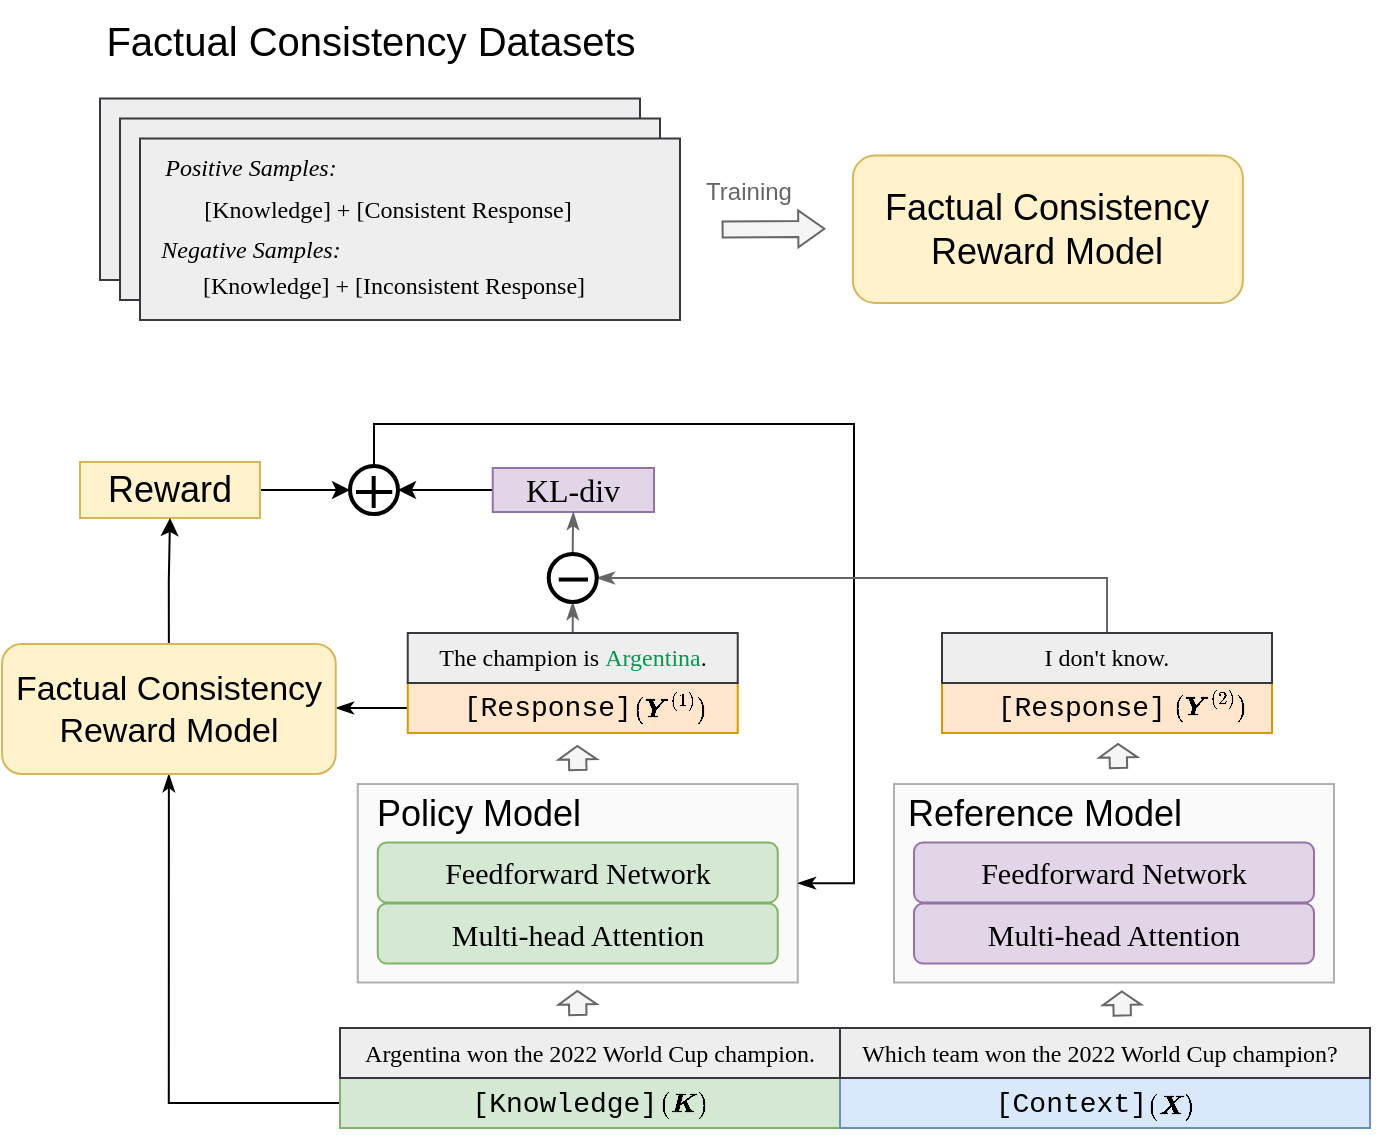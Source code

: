 <mxfile version="21.3.8" type="github">
  <diagram name="Page-1" id="7wC7hmL37pKosh5_3M5G">
    <mxGraphModel dx="1284" dy="295" grid="1" gridSize="10" guides="1" tooltips="1" connect="1" arrows="1" fold="1" page="1" pageScale="1" pageWidth="850" pageHeight="1100" math="1" shadow="0">
      <root>
        <mxCell id="0" />
        <mxCell id="1" parent="0" />
        <mxCell id="U5F7xQGnL32-fihAAhYg-54" style="edgeStyle=orthogonalEdgeStyle;rounded=0;orthogonalLoop=1;jettySize=auto;html=1;exitX=1;exitY=0.5;exitDx=0;exitDy=0;entryX=0;entryY=0.5;entryDx=0;entryDy=0;" edge="1" parent="1" source="4u2AF7FJxZ9QzFyWI-jE-15" target="CZVFG8hrNlgNmazYNYvc-32">
          <mxGeometry relative="1" as="geometry" />
        </mxCell>
        <mxCell id="4u2AF7FJxZ9QzFyWI-jE-15" value="&lt;font face=&quot;Helvetica&quot; style=&quot;font-size: 18px;&quot;&gt;Reward&lt;/font&gt;" style="rounded=0;whiteSpace=wrap;html=1;fillColor=#fff2cc;strokeColor=#d6b656;fontFamily=Verdana;fontStyle=0" parent="1" vertex="1">
          <mxGeometry x="-777" y="929" width="90" height="28" as="geometry" />
        </mxCell>
        <mxCell id="CZVFG8hrNlgNmazYNYvc-30" style="edgeStyle=orthogonalEdgeStyle;rounded=0;orthogonalLoop=1;jettySize=auto;html=1;exitX=1;exitY=0.5;exitDx=0;exitDy=0;fontFamily=Verdana;fontStyle=0" parent="1" edge="1">
          <mxGeometry relative="1" as="geometry">
            <mxPoint x="-630" y="941" as="targetPoint" />
            <mxPoint x="-620" y="939" as="sourcePoint" />
          </mxGeometry>
        </mxCell>
        <mxCell id="U5F7xQGnL32-fihAAhYg-57" style="edgeStyle=orthogonalEdgeStyle;rounded=0;orthogonalLoop=1;jettySize=auto;html=1;exitX=0.5;exitY=0;exitDx=0;exitDy=0;entryX=1;entryY=0.5;entryDx=0;entryDy=0;endArrow=classicThin;endFill=1;" edge="1" parent="1" source="CZVFG8hrNlgNmazYNYvc-32" target="U5F7xQGnL32-fihAAhYg-36">
          <mxGeometry relative="1" as="geometry">
            <mxPoint x="-636" y="931" as="sourcePoint" />
            <mxPoint x="-413.13" y="1139.625" as="targetPoint" />
            <Array as="points">
              <mxPoint x="-630" y="931" />
              <mxPoint x="-630" y="910" />
              <mxPoint x="-390" y="910" />
              <mxPoint x="-390" y="1140" />
            </Array>
          </mxGeometry>
        </mxCell>
        <mxCell id="CZVFG8hrNlgNmazYNYvc-32" value="" style="ellipse;whiteSpace=wrap;html=1;aspect=fixed;strokeWidth=2;fontFamily=Verdana;fontStyle=0" parent="1" vertex="1">
          <mxGeometry x="-642" y="931" width="24" height="24" as="geometry" />
        </mxCell>
        <mxCell id="CZVFG8hrNlgNmazYNYvc-33" value="" style="endArrow=none;html=1;rounded=0;strokeWidth=2;fontFamily=Verdana;fontStyle=0" parent="1" edge="1">
          <mxGeometry width="50" height="50" relative="1" as="geometry">
            <mxPoint x="-639" y="944" as="sourcePoint" />
            <mxPoint x="-620.87" y="944" as="targetPoint" />
          </mxGeometry>
        </mxCell>
        <mxCell id="CZVFG8hrNlgNmazYNYvc-34" value="" style="endArrow=none;html=1;rounded=0;strokeWidth=2;fontFamily=Verdana;fontStyle=0" parent="1" edge="1">
          <mxGeometry width="50" height="50" relative="1" as="geometry">
            <mxPoint x="-630.17" y="936" as="sourcePoint" />
            <mxPoint x="-630.17" y="952" as="targetPoint" />
          </mxGeometry>
        </mxCell>
        <mxCell id="U5F7xQGnL32-fihAAhYg-53" style="edgeStyle=orthogonalEdgeStyle;rounded=0;orthogonalLoop=1;jettySize=auto;html=1;exitX=0;exitY=0.5;exitDx=0;exitDy=0;entryX=1;entryY=0.5;entryDx=0;entryDy=0;" edge="1" parent="1" source="CZVFG8hrNlgNmazYNYvc-40" target="CZVFG8hrNlgNmazYNYvc-32">
          <mxGeometry relative="1" as="geometry" />
        </mxCell>
        <mxCell id="CZVFG8hrNlgNmazYNYvc-40" value="&lt;font style=&quot;font-size: 16px;&quot;&gt;KL-div&lt;/font&gt;" style="rounded=0;whiteSpace=wrap;html=1;fillColor=#e1d5e7;strokeColor=#9673a6;fontFamily=Verdana;fontStyle=0" parent="1" vertex="1">
          <mxGeometry x="-570.63" y="932" width="80.63" height="22" as="geometry" />
        </mxCell>
        <mxCell id="U5F7xQGnL32-fihAAhYg-55" style="edgeStyle=orthogonalEdgeStyle;rounded=0;orthogonalLoop=1;jettySize=auto;html=1;exitX=0;exitY=0.5;exitDx=0;exitDy=0;entryX=0.5;entryY=1;entryDx=0;entryDy=0;endArrow=classicThin;endFill=1;" edge="1" parent="1" source="U5F7xQGnL32-fihAAhYg-1" target="U5F7xQGnL32-fihAAhYg-61">
          <mxGeometry relative="1" as="geometry">
            <mxPoint x="-766.435" y="1071" as="targetPoint" />
          </mxGeometry>
        </mxCell>
        <mxCell id="U5F7xQGnL32-fihAAhYg-1" value="&lt;span style=&quot;font-size: 14px;&quot;&gt;[&lt;span style=&quot;font-size: 14px;&quot;&gt;&lt;font style=&quot;font-size: 14px;&quot;&gt;Knowledge&lt;/font&gt;&lt;/span&gt;]&amp;nbsp; &amp;nbsp;&lt;/span&gt;" style="rounded=0;whiteSpace=wrap;html=1;fontSize=14;fontFamily=Courier New;fillColor=#d5e8d4;strokeColor=#82b366;fontStyle=0" vertex="1" parent="1">
          <mxGeometry x="-647" y="1237" width="250" height="25" as="geometry" />
        </mxCell>
        <mxCell id="U5F7xQGnL32-fihAAhYg-2" value="[&lt;span style=&quot;font-size: 14px;&quot;&gt;&lt;font style=&quot;font-size: 14px;&quot;&gt;Context&lt;/font&gt;&lt;/span&gt;]&amp;nbsp; &amp;nbsp;&amp;nbsp;" style="rounded=0;whiteSpace=wrap;html=1;fontSize=14;fontFamily=Courier New;fillColor=#dae8fc;strokeColor=#6c8ebf;fontStyle=0" vertex="1" parent="1">
          <mxGeometry x="-397" y="1237" width="265" height="25" as="geometry" />
        </mxCell>
        <mxCell id="U5F7xQGnL32-fihAAhYg-3" value="[&lt;span style=&quot;font-size: 14px;&quot;&gt;&lt;font style=&quot;font-size: 14px;&quot;&gt;Response&lt;/font&gt;&lt;/span&gt;]&amp;nbsp; &amp;nbsp;" style="rounded=0;whiteSpace=wrap;html=1;fontSize=14;fontFamily=Courier New;fillColor=#ffe6cc;strokeColor=#d79b00;fontStyle=0" vertex="1" parent="1">
          <mxGeometry x="-346" y="1039.5" width="165" height="25" as="geometry" />
        </mxCell>
        <mxCell id="U5F7xQGnL32-fihAAhYg-5" value="&lt;i style=&quot;--tw-border-spacing-x: 0; --tw-border-spacing-y: 0; --tw-translate-x: 0; --tw-translate-y: 0; --tw-rotate: 0; --tw-skew-x: 0; --tw-skew-y: 0; --tw-scale-x: 1; --tw-scale-y: 1; --tw-pan-x: ; --tw-pan-y: ; --tw-pinch-zoom: ; --tw-scroll-snap-strictness: proximity; --tw-ordinal: ; --tw-slashed-zero: ; --tw-numeric-figure: ; --tw-numeric-spacing: ; --tw-numeric-fraction: ; --tw-ring-inset: ; --tw-ring-offset-width: 0px; --tw-ring-offset-color: #fff; --tw-ring-color: rgb(59 130 246 / 0.5); --tw-ring-offset-shadow: 0 0 #0000; --tw-ring-shadow: 0 0 #0000; --tw-shadow: 0 0 #0000; --tw-shadow-colored: 0 0 #0000; --tw-blur: ; --tw-brightness: ; --tw-contrast: ; --tw-grayscale: ; --tw-hue-rotate: ; --tw-invert: ; --tw-saturate: ; --tw-sepia: ; --tw-drop-shadow: ; --tw-backdrop-blur: ; --tw-backdrop-brightness: ; --tw-backdrop-contrast: ; --tw-backdrop-grayscale: ; --tw-backdrop-hue-rotate: ; --tw-backdrop-invert: ; --tw-backdrop-opacity: ; --tw-backdrop-saturate: ; --tw-backdrop-sepia: ; border-color: var(--border-color); font-family: &amp;quot;Times New Roman&amp;quot;; font-weight: 700;&quot;&gt;&lt;font style=&quot;font-size: 13px;&quot;&gt;$$(\boldsymbol X)$$&lt;/font&gt;&lt;/i&gt;" style="text;html=1;align=center;verticalAlign=middle;resizable=0;points=[];autosize=1;strokeColor=none;fillColor=none;" vertex="1" parent="1">
          <mxGeometry x="-297.25" y="1234.5" width="130" height="30" as="geometry" />
        </mxCell>
        <mxCell id="U5F7xQGnL32-fihAAhYg-6" value="&lt;i style=&quot;--tw-border-spacing-x: 0; --tw-border-spacing-y: 0; --tw-translate-x: 0; --tw-translate-y: 0; --tw-rotate: 0; --tw-skew-x: 0; --tw-skew-y: 0; --tw-scale-x: 1; --tw-scale-y: 1; --tw-pan-x: ; --tw-pan-y: ; --tw-pinch-zoom: ; --tw-scroll-snap-strictness: proximity; --tw-ordinal: ; --tw-slashed-zero: ; --tw-numeric-figure: ; --tw-numeric-spacing: ; --tw-numeric-fraction: ; --tw-ring-inset: ; --tw-ring-offset-width: 0px; --tw-ring-offset-color: #fff; --tw-ring-color: rgb(59 130 246 / 0.5); --tw-ring-offset-shadow: 0 0 #0000; --tw-ring-shadow: 0 0 #0000; --tw-shadow: 0 0 #0000; --tw-shadow-colored: 0 0 #0000; --tw-blur: ; --tw-brightness: ; --tw-contrast: ; --tw-grayscale: ; --tw-hue-rotate: ; --tw-invert: ; --tw-saturate: ; --tw-sepia: ; --tw-drop-shadow: ; --tw-backdrop-blur: ; --tw-backdrop-brightness: ; --tw-backdrop-contrast: ; --tw-backdrop-grayscale: ; --tw-backdrop-hue-rotate: ; --tw-backdrop-invert: ; --tw-backdrop-opacity: ; --tw-backdrop-saturate: ; --tw-backdrop-sepia: ; border-color: var(--border-color); font-family: &amp;quot;Times New Roman&amp;quot;; font-weight: 700;&quot;&gt;&lt;font style=&quot;font-size: 13px;&quot;&gt;$$(\boldsymbol&amp;nbsp; Y^{(2)})$$&lt;/font&gt;&lt;/i&gt;" style="text;html=1;align=center;verticalAlign=middle;resizable=0;points=[];autosize=1;strokeColor=none;fillColor=none;" vertex="1" parent="1">
          <mxGeometry x="-297.25" y="1036" width="170" height="30" as="geometry" />
        </mxCell>
        <mxCell id="U5F7xQGnL32-fihAAhYg-7" value="&lt;font face=&quot;Times New Roman&quot; style=&quot;font-size: 12px;&quot;&gt;Which team won the 2022 World Cup champion?&lt;/font&gt;" style="rounded=0;whiteSpace=wrap;html=1;fontSize=14;fontFamily=Courier New;fillColor=#eeeeee;strokeColor=#36393d;fontStyle=0;" vertex="1" parent="1">
          <mxGeometry x="-402" y="1212" width="270" height="25" as="geometry" />
        </mxCell>
        <mxCell id="U5F7xQGnL32-fihAAhYg-49" style="edgeStyle=orthogonalEdgeStyle;rounded=0;orthogonalLoop=1;jettySize=auto;html=1;exitX=0.5;exitY=0;exitDx=0;exitDy=0;entryX=1;entryY=0.5;entryDx=0;entryDy=0;endArrow=classicThin;endFill=1;strokeColor=#666666;" edge="1" parent="1" source="U5F7xQGnL32-fihAAhYg-8" target="U5F7xQGnL32-fihAAhYg-33">
          <mxGeometry relative="1" as="geometry" />
        </mxCell>
        <mxCell id="U5F7xQGnL32-fihAAhYg-8" value="&lt;font face=&quot;Times New Roman&quot;&gt;&lt;span style=&quot;font-size: 12px;&quot;&gt;I don&#39;t know.&lt;/span&gt;&lt;/font&gt;" style="rounded=0;whiteSpace=wrap;html=1;fontSize=14;fontFamily=Courier New;fillColor=#eeeeee;strokeColor=#36393d;fontStyle=0;" vertex="1" parent="1">
          <mxGeometry x="-346" y="1014.5" width="165" height="25" as="geometry" />
        </mxCell>
        <mxCell id="U5F7xQGnL32-fihAAhYg-9" value="&lt;font face=&quot;Times New Roman&quot; style=&quot;font-size: 12px;&quot;&gt;Argentina won the 2022 World Cup champion.&lt;/font&gt;" style="rounded=0;whiteSpace=wrap;html=1;fontSize=14;fontFamily=Courier New;fillColor=#eeeeee;strokeColor=#36393d;fontStyle=0;" vertex="1" parent="1">
          <mxGeometry x="-647" y="1212" width="250" height="25" as="geometry" />
        </mxCell>
        <mxCell id="U5F7xQGnL32-fihAAhYg-12" value="&lt;i style=&quot;--tw-border-spacing-x: 0; --tw-border-spacing-y: 0; --tw-translate-x: 0; --tw-translate-y: 0; --tw-rotate: 0; --tw-skew-x: 0; --tw-skew-y: 0; --tw-scale-x: 1; --tw-scale-y: 1; --tw-pan-x: ; --tw-pan-y: ; --tw-pinch-zoom: ; --tw-scroll-snap-strictness: proximity; --tw-ordinal: ; --tw-slashed-zero: ; --tw-numeric-figure: ; --tw-numeric-spacing: ; --tw-numeric-fraction: ; --tw-ring-inset: ; --tw-ring-offset-width: 0px; --tw-ring-offset-color: #fff; --tw-ring-color: rgb(59 130 246 / 0.5); --tw-ring-offset-shadow: 0 0 #0000; --tw-ring-shadow: 0 0 #0000; --tw-shadow: 0 0 #0000; --tw-shadow-colored: 0 0 #0000; --tw-blur: ; --tw-brightness: ; --tw-contrast: ; --tw-grayscale: ; --tw-hue-rotate: ; --tw-invert: ; --tw-saturate: ; --tw-sepia: ; --tw-drop-shadow: ; --tw-backdrop-blur: ; --tw-backdrop-brightness: ; --tw-backdrop-contrast: ; --tw-backdrop-grayscale: ; --tw-backdrop-hue-rotate: ; --tw-backdrop-invert: ; --tw-backdrop-opacity: ; --tw-backdrop-saturate: ; --tw-backdrop-sepia: ; border-color: var(--border-color); font-family: &amp;quot;Times New Roman&amp;quot;; font-weight: 700;&quot;&gt;&lt;font style=&quot;--tw-border-spacing-x: 0; --tw-border-spacing-y: 0; --tw-translate-x: 0; --tw-translate-y: 0; --tw-rotate: 0; --tw-skew-x: 0; --tw-skew-y: 0; --tw-scale-x: 1; --tw-scale-y: 1; --tw-pan-x: ; --tw-pan-y: ; --tw-pinch-zoom: ; --tw-scroll-snap-strictness: proximity; --tw-ordinal: ; --tw-slashed-zero: ; --tw-numeric-figure: ; --tw-numeric-spacing: ; --tw-numeric-fraction: ; --tw-ring-inset: ; --tw-ring-offset-width: 0px; --tw-ring-offset-color: #fff; --tw-ring-color: rgb(59 130 246 / 0.5); --tw-ring-offset-shadow: 0 0 #0000; --tw-ring-shadow: 0 0 #0000; --tw-shadow: 0 0 #0000; --tw-shadow-colored: 0 0 #0000; --tw-blur: ; --tw-brightness: ; --tw-contrast: ; --tw-grayscale: ; --tw-hue-rotate: ; --tw-invert: ; --tw-saturate: ; --tw-sepia: ; --tw-drop-shadow: ; --tw-backdrop-blur: ; --tw-backdrop-brightness: ; --tw-backdrop-contrast: ; --tw-backdrop-grayscale: ; --tw-backdrop-hue-rotate: ; --tw-backdrop-invert: ; --tw-backdrop-opacity: ; --tw-backdrop-saturate: ; --tw-backdrop-sepia: ; border-color: var(--border-color); font-size: 13px;&quot;&gt;$$(\boldsymbol K)$$&lt;/font&gt;&lt;/i&gt;" style="text;html=1;align=center;verticalAlign=middle;resizable=0;points=[];autosize=1;strokeColor=none;fillColor=none;" vertex="1" parent="1">
          <mxGeometry x="-540" y="1233.5" width="130" height="30" as="geometry" />
        </mxCell>
        <mxCell id="U5F7xQGnL32-fihAAhYg-24" value="&lt;font style=&quot;font-size: 20px;&quot;&gt;Factual Consistency Datasets&lt;/font&gt;" style="text;html=1;align=center;verticalAlign=middle;resizable=0;points=[];autosize=1;strokeColor=none;fillColor=none;" vertex="1" parent="1">
          <mxGeometry x="-777" y="698" width="290" height="40" as="geometry" />
        </mxCell>
        <mxCell id="U5F7xQGnL32-fihAAhYg-25" value="" style="rounded=0;whiteSpace=wrap;html=1;fillColor=#eeeeee;strokeColor=#36393d;" vertex="1" parent="1">
          <mxGeometry x="-767" y="747.25" width="270" height="90.75" as="geometry" />
        </mxCell>
        <mxCell id="U5F7xQGnL32-fihAAhYg-56" style="edgeStyle=orthogonalEdgeStyle;rounded=0;orthogonalLoop=1;jettySize=auto;html=1;exitX=0;exitY=0.5;exitDx=0;exitDy=0;entryX=1;entryY=0.5;entryDx=0;entryDy=0;endArrow=classicThin;endFill=1;" edge="1" parent="1" source="U5F7xQGnL32-fihAAhYg-28" target="U5F7xQGnL32-fihAAhYg-61">
          <mxGeometry relative="1" as="geometry">
            <mxPoint x="-648" y="1052" as="targetPoint" />
          </mxGeometry>
        </mxCell>
        <mxCell id="U5F7xQGnL32-fihAAhYg-28" value="[&lt;span style=&quot;font-size: 14px;&quot;&gt;&lt;font style=&quot;font-size: 14px;&quot;&gt;Response&lt;/font&gt;&lt;/span&gt;]&amp;nbsp; &amp;nbsp;" style="rounded=0;whiteSpace=wrap;html=1;fontSize=14;fontFamily=Courier New;fillColor=#ffe6cc;strokeColor=#d79b00;fontStyle=0" vertex="1" parent="1">
          <mxGeometry x="-613.13" y="1039.5" width="165" height="25" as="geometry" />
        </mxCell>
        <mxCell id="U5F7xQGnL32-fihAAhYg-29" value="&lt;i style=&quot;--tw-border-spacing-x: 0; --tw-border-spacing-y: 0; --tw-translate-x: 0; --tw-translate-y: 0; --tw-rotate: 0; --tw-skew-x: 0; --tw-skew-y: 0; --tw-scale-x: 1; --tw-scale-y: 1; --tw-pan-x: ; --tw-pan-y: ; --tw-pinch-zoom: ; --tw-scroll-snap-strictness: proximity; --tw-ordinal: ; --tw-slashed-zero: ; --tw-numeric-figure: ; --tw-numeric-spacing: ; --tw-numeric-fraction: ; --tw-ring-inset: ; --tw-ring-offset-width: 0px; --tw-ring-offset-color: #fff; --tw-ring-color: rgb(59 130 246 / 0.5); --tw-ring-offset-shadow: 0 0 #0000; --tw-ring-shadow: 0 0 #0000; --tw-shadow: 0 0 #0000; --tw-shadow-colored: 0 0 #0000; --tw-blur: ; --tw-brightness: ; --tw-contrast: ; --tw-grayscale: ; --tw-hue-rotate: ; --tw-invert: ; --tw-saturate: ; --tw-sepia: ; --tw-drop-shadow: ; --tw-backdrop-blur: ; --tw-backdrop-brightness: ; --tw-backdrop-contrast: ; --tw-backdrop-grayscale: ; --tw-backdrop-hue-rotate: ; --tw-backdrop-invert: ; --tw-backdrop-opacity: ; --tw-backdrop-saturate: ; --tw-backdrop-sepia: ; border-color: var(--border-color); font-family: &amp;quot;Times New Roman&amp;quot;; font-weight: 700;&quot;&gt;&lt;font style=&quot;font-size: 13px;&quot;&gt;$$(\boldsymbol&amp;nbsp; Y^{(1)})$$&lt;/font&gt;&lt;/i&gt;" style="text;html=1;align=center;verticalAlign=middle;resizable=0;points=[];autosize=1;strokeColor=none;fillColor=none;" vertex="1" parent="1">
          <mxGeometry x="-567" y="1037" width="170" height="30" as="geometry" />
        </mxCell>
        <mxCell id="U5F7xQGnL32-fihAAhYg-48" style="edgeStyle=orthogonalEdgeStyle;rounded=0;orthogonalLoop=1;jettySize=auto;html=1;exitX=0.5;exitY=0;exitDx=0;exitDy=0;entryX=0.5;entryY=1;entryDx=0;entryDy=0;endArrow=classicThin;endFill=1;strokeColor=#666666;" edge="1" parent="1" source="U5F7xQGnL32-fihAAhYg-30" target="U5F7xQGnL32-fihAAhYg-33">
          <mxGeometry relative="1" as="geometry" />
        </mxCell>
        <mxCell id="U5F7xQGnL32-fihAAhYg-30" value="&lt;font face=&quot;Times New Roman&quot; style=&quot;font-size: 12px;&quot;&gt;&lt;font style=&quot;font-size: 12px;&quot;&gt;The champion is&amp;nbsp;&lt;/font&gt;&lt;font style=&quot;font-size: 12px;&quot;&gt;&lt;font color=&quot;#00994d&quot;&gt;Argentina&lt;/font&gt;.&lt;/font&gt;&lt;/font&gt;" style="rounded=0;whiteSpace=wrap;html=1;fontSize=14;fontFamily=Courier New;fillColor=#eeeeee;strokeColor=#36393d;fontStyle=0;" vertex="1" parent="1">
          <mxGeometry x="-613.13" y="1014.5" width="165" height="25" as="geometry" />
        </mxCell>
        <mxCell id="U5F7xQGnL32-fihAAhYg-32" style="edgeStyle=orthogonalEdgeStyle;rounded=0;orthogonalLoop=1;jettySize=auto;html=1;exitX=1;exitY=0.5;exitDx=0;exitDy=0;fontFamily=Verdana;fontStyle=0" edge="1" parent="1">
          <mxGeometry relative="1" as="geometry">
            <mxPoint x="-527.63" y="988" as="targetPoint" />
            <mxPoint x="-517.63" y="986" as="sourcePoint" />
          </mxGeometry>
        </mxCell>
        <mxCell id="U5F7xQGnL32-fihAAhYg-50" style="edgeStyle=orthogonalEdgeStyle;rounded=0;orthogonalLoop=1;jettySize=auto;html=1;exitX=0.5;exitY=0;exitDx=0;exitDy=0;entryX=0.5;entryY=1;entryDx=0;entryDy=0;strokeColor=#666666;endArrow=classicThin;endFill=1;" edge="1" parent="1" source="U5F7xQGnL32-fihAAhYg-33" target="CZVFG8hrNlgNmazYNYvc-40">
          <mxGeometry relative="1" as="geometry">
            <Array as="points">
              <mxPoint x="-531" y="966" />
            </Array>
          </mxGeometry>
        </mxCell>
        <mxCell id="U5F7xQGnL32-fihAAhYg-33" value="" style="ellipse;whiteSpace=wrap;html=1;aspect=fixed;strokeWidth=2;fontFamily=Verdana;fontStyle=0" vertex="1" parent="1">
          <mxGeometry x="-542.63" y="975" width="24" height="24" as="geometry" />
        </mxCell>
        <mxCell id="U5F7xQGnL32-fihAAhYg-34" value="" style="endArrow=none;html=1;rounded=0;strokeWidth=2;fontFamily=Verdana;fontStyle=0" edge="1" parent="1">
          <mxGeometry width="50" height="50" relative="1" as="geometry">
            <mxPoint x="-537.63" y="987.77" as="sourcePoint" />
            <mxPoint x="-523" y="987.77" as="targetPoint" />
          </mxGeometry>
        </mxCell>
        <mxCell id="U5F7xQGnL32-fihAAhYg-36" value="" style="rounded=0;whiteSpace=wrap;html=1;shadow=0;glass=0;sketch=0;fillColor=#f5f5f5;fontFamily=Georgia;fontColor=#333333;strokeColor=#666666;opacity=50;strokeWidth=1;" vertex="1" parent="1">
          <mxGeometry x="-638.13" y="1090" width="220" height="99.25" as="geometry" />
        </mxCell>
        <mxCell id="U5F7xQGnL32-fihAAhYg-37" value="&lt;font style=&quot;font-size: 15px;&quot;&gt;Multi-head Attention&lt;/font&gt;" style="rounded=1;whiteSpace=wrap;html=1;fillColor=#d5e8d4;strokeColor=#82b366;fontSize=15;fontFamily=Verdana;" vertex="1" parent="1">
          <mxGeometry x="-628.13" y="1149.75" width="200" height="30" as="geometry" />
        </mxCell>
        <mxCell id="U5F7xQGnL32-fihAAhYg-38" value="&lt;font style=&quot;font-size: 15px;&quot;&gt;Feedforward Network&lt;/font&gt;" style="rounded=1;whiteSpace=wrap;html=1;fillColor=#d5e8d4;strokeColor=#82b366;fontSize=15;fontFamily=Verdana;" vertex="1" parent="1">
          <mxGeometry x="-628.13" y="1119.25" width="200" height="30" as="geometry" />
        </mxCell>
        <mxCell id="U5F7xQGnL32-fihAAhYg-39" value="" style="shape=flexArrow;endArrow=classic;html=1;rounded=0;fontFamily=Georgia;fontSize=15;width=8.649;endSize=1.906;endWidth=9.412;fillColor=#f5f5f5;strokeColor=#666666;" edge="1" parent="1">
          <mxGeometry width="50" height="50" relative="1" as="geometry">
            <mxPoint x="-528.07" y="1083.5" as="sourcePoint" />
            <mxPoint x="-528.33" y="1070.5" as="targetPoint" />
          </mxGeometry>
        </mxCell>
        <mxCell id="U5F7xQGnL32-fihAAhYg-40" value="&lt;font style=&quot;font-size: 18px;&quot;&gt;Policy Model&lt;/font&gt;" style="text;html=1;align=center;verticalAlign=middle;resizable=0;points=[];autosize=1;strokeColor=none;fillColor=none;" vertex="1" parent="1">
          <mxGeometry x="-643.13" y="1085" width="130" height="40" as="geometry" />
        </mxCell>
        <mxCell id="U5F7xQGnL32-fihAAhYg-41" value="" style="rounded=0;whiteSpace=wrap;html=1;shadow=0;glass=0;sketch=0;fillColor=#f5f5f5;fontFamily=Georgia;fontColor=#333333;strokeColor=#666666;opacity=50;strokeWidth=1;" vertex="1" parent="1">
          <mxGeometry x="-370" y="1090" width="220" height="99.25" as="geometry" />
        </mxCell>
        <mxCell id="U5F7xQGnL32-fihAAhYg-42" value="&lt;font style=&quot;font-size: 15px;&quot;&gt;Multi-head Attention&lt;/font&gt;" style="rounded=1;whiteSpace=wrap;html=1;fillColor=#e1d5e7;strokeColor=#9673a6;fontSize=15;fontFamily=Verdana;" vertex="1" parent="1">
          <mxGeometry x="-360" y="1149.75" width="200" height="30" as="geometry" />
        </mxCell>
        <mxCell id="U5F7xQGnL32-fihAAhYg-43" value="&lt;font style=&quot;font-size: 15px;&quot;&gt;Feedforward Network&lt;/font&gt;" style="rounded=1;whiteSpace=wrap;html=1;fillColor=#e1d5e7;strokeColor=#9673a6;fontSize=15;fontFamily=Verdana;" vertex="1" parent="1">
          <mxGeometry x="-360" y="1119.25" width="200" height="30" as="geometry" />
        </mxCell>
        <mxCell id="U5F7xQGnL32-fihAAhYg-44" value="&lt;font style=&quot;font-size: 18px;&quot;&gt;Reference Model&lt;/font&gt;" style="text;html=1;align=center;verticalAlign=middle;resizable=0;points=[];autosize=1;strokeColor=none;fillColor=none;" vertex="1" parent="1">
          <mxGeometry x="-375" y="1085" width="160" height="40" as="geometry" />
        </mxCell>
        <mxCell id="U5F7xQGnL32-fihAAhYg-45" value="" style="shape=flexArrow;endArrow=classic;html=1;rounded=0;fontFamily=Georgia;fontSize=15;width=8.649;endSize=1.906;endWidth=9.412;fillColor=#f5f5f5;strokeColor=#666666;" edge="1" parent="1">
          <mxGeometry width="50" height="50" relative="1" as="geometry">
            <mxPoint x="-528.06" y="1206" as="sourcePoint" />
            <mxPoint x="-528.32" y="1193" as="targetPoint" />
          </mxGeometry>
        </mxCell>
        <mxCell id="U5F7xQGnL32-fihAAhYg-46" value="" style="shape=flexArrow;endArrow=classic;html=1;rounded=0;fontFamily=Georgia;fontSize=15;width=8.649;endSize=1.906;endWidth=9.412;fillColor=#f5f5f5;strokeColor=#666666;" edge="1" parent="1">
          <mxGeometry width="50" height="50" relative="1" as="geometry">
            <mxPoint x="-255.86" y="1206.25" as="sourcePoint" />
            <mxPoint x="-256.12" y="1193.25" as="targetPoint" />
          </mxGeometry>
        </mxCell>
        <mxCell id="U5F7xQGnL32-fihAAhYg-47" value="" style="shape=flexArrow;endArrow=classic;html=1;rounded=0;fontFamily=Georgia;fontSize=15;width=8.649;endSize=1.906;endWidth=9.412;fillColor=#f5f5f5;strokeColor=#666666;" edge="1" parent="1">
          <mxGeometry width="50" height="50" relative="1" as="geometry">
            <mxPoint x="-257.74" y="1082.5" as="sourcePoint" />
            <mxPoint x="-258.0" y="1069.5" as="targetPoint" />
          </mxGeometry>
        </mxCell>
        <mxCell id="U5F7xQGnL32-fihAAhYg-51" value="" style="rounded=0;whiteSpace=wrap;html=1;fillColor=#eeeeee;strokeColor=#36393d;" vertex="1" parent="1">
          <mxGeometry x="-757" y="757.25" width="270" height="90.75" as="geometry" />
        </mxCell>
        <mxCell id="U5F7xQGnL32-fihAAhYg-52" value="" style="rounded=0;whiteSpace=wrap;html=1;fillColor=#eeeeee;strokeColor=#36393d;" vertex="1" parent="1">
          <mxGeometry x="-747" y="767.25" width="270" height="90.75" as="geometry" />
        </mxCell>
        <mxCell id="U5F7xQGnL32-fihAAhYg-58" value="&lt;font style=&quot;font-size: 18px;&quot;&gt;Factual Consistency&lt;br&gt;Reward Model&lt;/font&gt;" style="rounded=1;whiteSpace=wrap;html=1;fillColor=#fff2cc;strokeColor=#d6b656;" vertex="1" parent="1">
          <mxGeometry x="-390.57" y="775.81" width="195" height="73.63" as="geometry" />
        </mxCell>
        <mxCell id="U5F7xQGnL32-fihAAhYg-59" value="" style="shape=flexArrow;endArrow=classic;html=1;rounded=0;fontFamily=Georgia;fontSize=15;width=8;endSize=4.013;endWidth=9.412;fillColor=#f5f5f5;strokeColor=#666666;" edge="1" parent="1">
          <mxGeometry width="50" height="50" relative="1" as="geometry">
            <mxPoint x="-456.2" y="812.73" as="sourcePoint" />
            <mxPoint x="-404.33" y="812.35" as="targetPoint" />
          </mxGeometry>
        </mxCell>
        <mxCell id="U5F7xQGnL32-fihAAhYg-60" value="&lt;font color=&quot;#666666&quot;&gt;Training&lt;/font&gt;" style="text;html=1;align=center;verticalAlign=middle;resizable=0;points=[];autosize=1;strokeColor=none;fillColor=none;" vertex="1" parent="1">
          <mxGeometry x="-477.57" y="778.62" width="70" height="30" as="geometry" />
        </mxCell>
        <mxCell id="U5F7xQGnL32-fihAAhYg-62" style="edgeStyle=orthogonalEdgeStyle;rounded=0;orthogonalLoop=1;jettySize=auto;html=1;exitX=0.5;exitY=0;exitDx=0;exitDy=0;entryX=0.5;entryY=1;entryDx=0;entryDy=0;" edge="1" parent="1" source="U5F7xQGnL32-fihAAhYg-61" target="4u2AF7FJxZ9QzFyWI-jE-15">
          <mxGeometry relative="1" as="geometry" />
        </mxCell>
        <mxCell id="U5F7xQGnL32-fihAAhYg-61" value="&lt;font style=&quot;font-size: 17px;&quot;&gt;Factual Consistency&lt;br&gt;Reward Model&lt;/font&gt;" style="rounded=1;whiteSpace=wrap;html=1;fillColor=#fff2cc;strokeColor=#d6b656;" vertex="1" parent="1">
          <mxGeometry x="-816" y="1020" width="166.87" height="65" as="geometry" />
        </mxCell>
        <mxCell id="U5F7xQGnL32-fihAAhYg-63" value="&lt;font face=&quot;Georgia&quot;&gt;&lt;i&gt;Positive Samples:&lt;/i&gt;&lt;/font&gt;" style="text;html=1;align=center;verticalAlign=middle;resizable=0;points=[];autosize=1;strokeColor=none;fillColor=none;" vertex="1" parent="1">
          <mxGeometry x="-752" y="767.25" width="120" height="30" as="geometry" />
        </mxCell>
        <mxCell id="U5F7xQGnL32-fihAAhYg-64" value="&lt;font face=&quot;Georgia&quot;&gt;&lt;i&gt;Negative Samples:&lt;/i&gt;&lt;/font&gt;" style="text;html=1;align=center;verticalAlign=middle;resizable=0;points=[];autosize=1;strokeColor=none;fillColor=none;" vertex="1" parent="1">
          <mxGeometry x="-752" y="808" width="120" height="30" as="geometry" />
        </mxCell>
        <mxCell id="U5F7xQGnL32-fihAAhYg-65" value="&lt;font face=&quot;Lucida Console&quot; style=&quot;font-size: 12px;&quot;&gt;[Knowledge] + [Consistent&amp;nbsp;&lt;span style=&quot;--tw-border-spacing-x: 0; --tw-border-spacing-y: 0; --tw-translate-x: 0; --tw-translate-y: 0; --tw-rotate: 0; --tw-skew-x: 0; --tw-skew-y: 0; --tw-scale-x: 1; --tw-scale-y: 1; --tw-pan-x: ; --tw-pan-y: ; --tw-pinch-zoom: ; --tw-scroll-snap-strictness: proximity; --tw-ordinal: ; --tw-slashed-zero: ; --tw-numeric-figure: ; --tw-numeric-spacing: ; --tw-numeric-fraction: ; --tw-ring-inset: ; --tw-ring-offset-width: 0px; --tw-ring-offset-color: #fff; --tw-ring-color: rgb(59 130 246 / 0.5); --tw-ring-offset-shadow: 0 0 #0000; --tw-ring-shadow: 0 0 #0000; --tw-shadow: 0 0 #0000; --tw-shadow-colored: 0 0 #0000; --tw-blur: ; --tw-brightness: ; --tw-contrast: ; --tw-grayscale: ; --tw-hue-rotate: ; --tw-invert: ; --tw-saturate: ; --tw-sepia: ; --tw-drop-shadow: ; --tw-backdrop-blur: ; --tw-backdrop-brightness: ; --tw-backdrop-contrast: ; --tw-backdrop-grayscale: ; --tw-backdrop-hue-rotate: ; --tw-backdrop-invert: ; --tw-backdrop-opacity: ; --tw-backdrop-saturate: ; --tw-backdrop-sepia: ; border-color: var(--border-color);&quot;&gt;Response&lt;/span&gt;]&amp;nbsp;&lt;/font&gt;" style="text;html=1;align=center;verticalAlign=middle;resizable=0;points=[];autosize=1;strokeColor=none;fillColor=none;" vertex="1" parent="1">
          <mxGeometry x="-727" y="787.62" width="210" height="30" as="geometry" />
        </mxCell>
        <mxCell id="U5F7xQGnL32-fihAAhYg-66" value="&lt;font face=&quot;Lucida Console&quot; style=&quot;font-size: 12px;&quot;&gt;[Knowledge] + [Inconsistent&amp;nbsp;&lt;span style=&quot;--tw-border-spacing-x: 0; --tw-border-spacing-y: 0; --tw-translate-x: 0; --tw-translate-y: 0; --tw-rotate: 0; --tw-skew-x: 0; --tw-skew-y: 0; --tw-scale-x: 1; --tw-scale-y: 1; --tw-pan-x: ; --tw-pan-y: ; --tw-pinch-zoom: ; --tw-scroll-snap-strictness: proximity; --tw-ordinal: ; --tw-slashed-zero: ; --tw-numeric-figure: ; --tw-numeric-spacing: ; --tw-numeric-fraction: ; --tw-ring-inset: ; --tw-ring-offset-width: 0px; --tw-ring-offset-color: #fff; --tw-ring-color: rgb(59 130 246 / 0.5); --tw-ring-offset-shadow: 0 0 #0000; --tw-ring-shadow: 0 0 #0000; --tw-shadow: 0 0 #0000; --tw-shadow-colored: 0 0 #0000; --tw-blur: ; --tw-brightness: ; --tw-contrast: ; --tw-grayscale: ; --tw-hue-rotate: ; --tw-invert: ; --tw-saturate: ; --tw-sepia: ; --tw-drop-shadow: ; --tw-backdrop-blur: ; --tw-backdrop-brightness: ; --tw-backdrop-contrast: ; --tw-backdrop-grayscale: ; --tw-backdrop-hue-rotate: ; --tw-backdrop-invert: ; --tw-backdrop-opacity: ; --tw-backdrop-saturate: ; --tw-backdrop-sepia: ; border-color: var(--border-color);&quot;&gt;Response&lt;/span&gt;]&amp;nbsp;&lt;/font&gt;" style="text;html=1;align=center;verticalAlign=middle;resizable=0;points=[];autosize=1;strokeColor=none;fillColor=none;" vertex="1" parent="1">
          <mxGeometry x="-729" y="826" width="220" height="30" as="geometry" />
        </mxCell>
      </root>
    </mxGraphModel>
  </diagram>
</mxfile>
